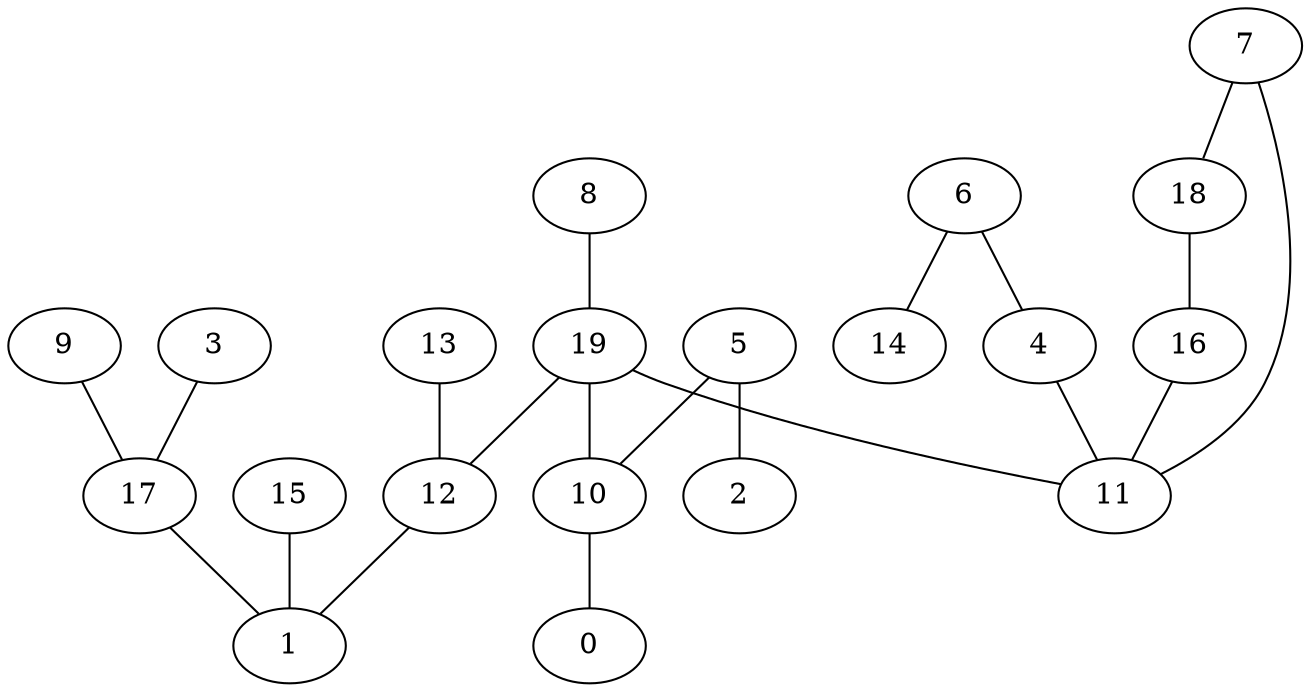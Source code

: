 digraph GG_graph {

subgraph G_graph {
edge [color = black]
"3" -> "17" [dir = none]
"15" -> "1" [dir = none]
"13" -> "12" [dir = none]
"12" -> "1" [dir = none]
"10" -> "0" [dir = none]
"4" -> "11" [dir = none]
"18" -> "16" [dir = none]
"5" -> "2" [dir = none]
"5" -> "10" [dir = none]
"9" -> "17" [dir = none]
"8" -> "19" [dir = none]
"7" -> "18" [dir = none]
"7" -> "11" [dir = none]
"17" -> "1" [dir = none]
"19" -> "11" [dir = none]
"19" -> "10" [dir = none]
"19" -> "12" [dir = none]
"6" -> "14" [dir = none]
"6" -> "4" [dir = none]
"16" -> "11" [dir = none]
}

}
